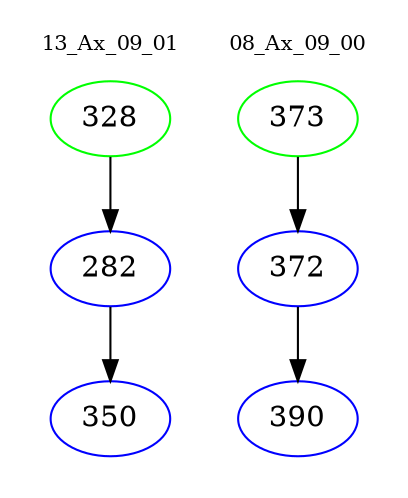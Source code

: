digraph{
subgraph cluster_0 {
color = white
label = "13_Ax_09_01";
fontsize=10;
T0_328 [label="328", color="green"]
T0_328 -> T0_282 [color="black"]
T0_282 [label="282", color="blue"]
T0_282 -> T0_350 [color="black"]
T0_350 [label="350", color="blue"]
}
subgraph cluster_1 {
color = white
label = "08_Ax_09_00";
fontsize=10;
T1_373 [label="373", color="green"]
T1_373 -> T1_372 [color="black"]
T1_372 [label="372", color="blue"]
T1_372 -> T1_390 [color="black"]
T1_390 [label="390", color="blue"]
}
}
